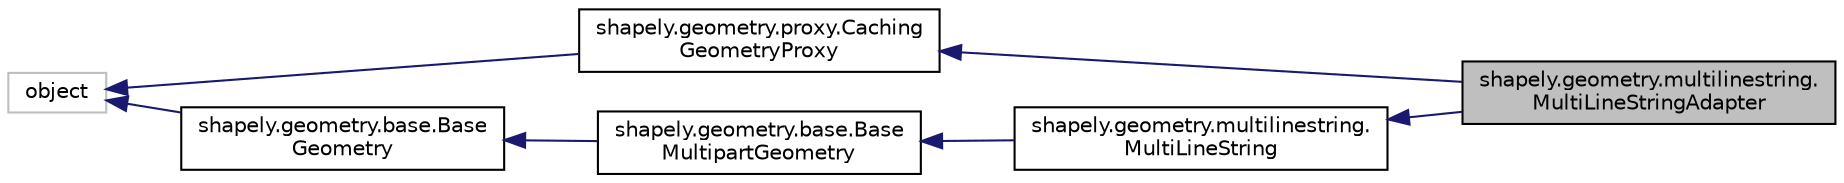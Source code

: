digraph "shapely.geometry.multilinestring.MultiLineStringAdapter"
{
 // LATEX_PDF_SIZE
  edge [fontname="Helvetica",fontsize="10",labelfontname="Helvetica",labelfontsize="10"];
  node [fontname="Helvetica",fontsize="10",shape=record];
  rankdir="LR";
  Node1 [label="shapely.geometry.multilinestring.\lMultiLineStringAdapter",height=0.2,width=0.4,color="black", fillcolor="grey75", style="filled", fontcolor="black",tooltip=" "];
  Node2 -> Node1 [dir="back",color="midnightblue",fontsize="10",style="solid",fontname="Helvetica"];
  Node2 [label="shapely.geometry.proxy.Caching\lGeometryProxy",height=0.2,width=0.4,color="black", fillcolor="white", style="filled",URL="$d4/d62/classshapely_1_1geometry_1_1proxy_1_1_caching_geometry_proxy.html",tooltip=" "];
  Node3 -> Node2 [dir="back",color="midnightblue",fontsize="10",style="solid",fontname="Helvetica"];
  Node3 [label="object",height=0.2,width=0.4,color="grey75", fillcolor="white", style="filled",tooltip=" "];
  Node4 -> Node1 [dir="back",color="midnightblue",fontsize="10",style="solid",fontname="Helvetica"];
  Node4 [label="shapely.geometry.multilinestring.\lMultiLineString",height=0.2,width=0.4,color="black", fillcolor="white", style="filled",URL="$d8/d6a/classshapely_1_1geometry_1_1multilinestring_1_1_multi_line_string.html",tooltip=" "];
  Node5 -> Node4 [dir="back",color="midnightblue",fontsize="10",style="solid",fontname="Helvetica"];
  Node5 [label="shapely.geometry.base.Base\lMultipartGeometry",height=0.2,width=0.4,color="black", fillcolor="white", style="filled",URL="$df/d4a/classshapely_1_1geometry_1_1base_1_1_base_multipart_geometry.html",tooltip=" "];
  Node6 -> Node5 [dir="back",color="midnightblue",fontsize="10",style="solid",fontname="Helvetica"];
  Node6 [label="shapely.geometry.base.Base\lGeometry",height=0.2,width=0.4,color="black", fillcolor="white", style="filled",URL="$db/d41/classshapely_1_1geometry_1_1base_1_1_base_geometry.html",tooltip=" "];
  Node3 -> Node6 [dir="back",color="midnightblue",fontsize="10",style="solid",fontname="Helvetica"];
}
